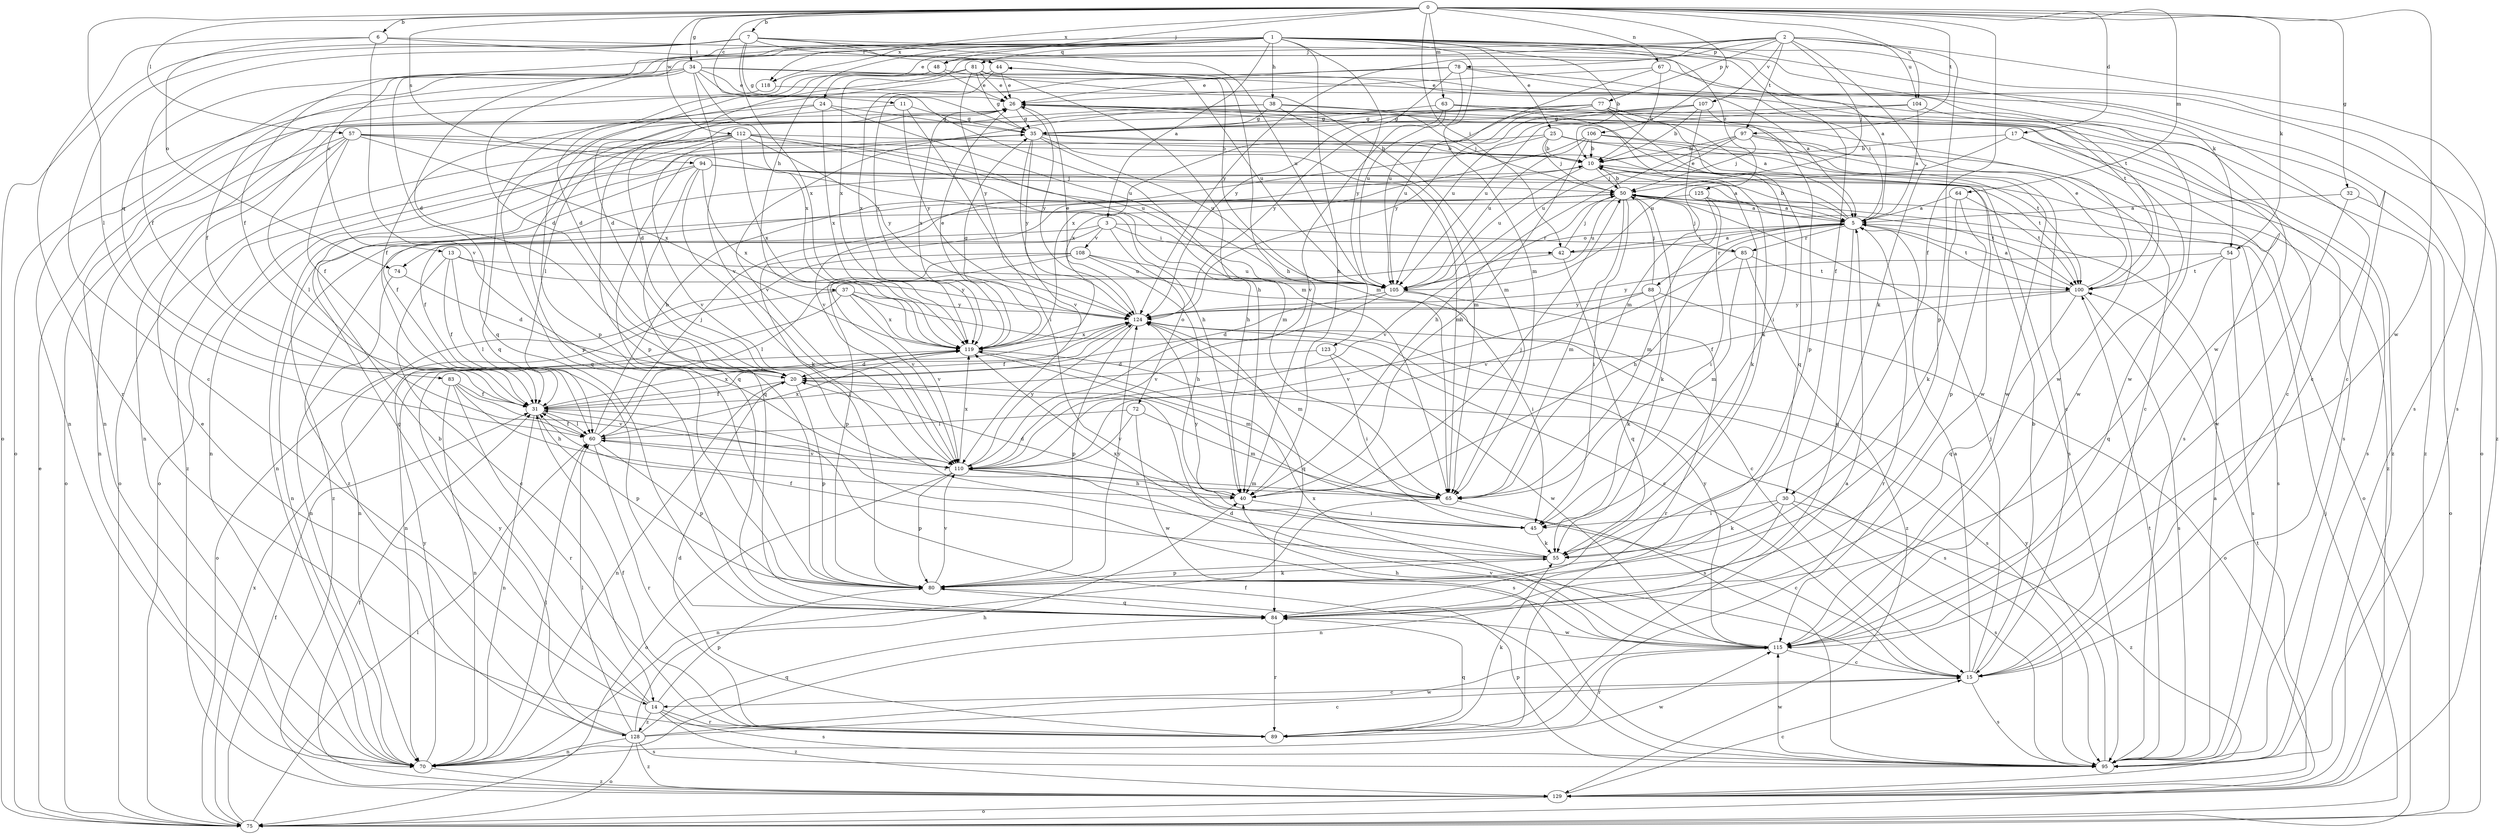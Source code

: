 strict digraph  {
0;
1;
2;
3;
5;
6;
7;
10;
11;
13;
14;
15;
17;
20;
24;
25;
26;
30;
31;
32;
34;
35;
37;
38;
40;
42;
44;
45;
48;
50;
54;
55;
57;
60;
63;
64;
65;
67;
70;
72;
74;
75;
77;
78;
80;
81;
83;
84;
85;
88;
89;
94;
95;
97;
100;
104;
105;
106;
107;
108;
110;
112;
115;
118;
119;
123;
124;
125;
128;
129;
0 -> 6  [label=b];
0 -> 7  [label=b];
0 -> 11  [label=c];
0 -> 17  [label=d];
0 -> 30  [label=f];
0 -> 32  [label=g];
0 -> 34  [label=g];
0 -> 42  [label=i];
0 -> 48  [label=j];
0 -> 54  [label=k];
0 -> 57  [label=l];
0 -> 60  [label=l];
0 -> 63  [label=m];
0 -> 64  [label=m];
0 -> 67  [label=n];
0 -> 94  [label=s];
0 -> 97  [label=t];
0 -> 104  [label=u];
0 -> 106  [label=v];
0 -> 112  [label=w];
0 -> 115  [label=w];
0 -> 118  [label=x];
1 -> 3  [label=a];
1 -> 5  [label=a];
1 -> 10  [label=b];
1 -> 13  [label=c];
1 -> 20  [label=d];
1 -> 24  [label=e];
1 -> 25  [label=e];
1 -> 30  [label=f];
1 -> 31  [label=f];
1 -> 37  [label=h];
1 -> 38  [label=h];
1 -> 40  [label=h];
1 -> 54  [label=k];
1 -> 65  [label=m];
1 -> 81  [label=q];
1 -> 83  [label=q];
1 -> 84  [label=q];
1 -> 95  [label=s];
1 -> 118  [label=x];
1 -> 123  [label=y];
1 -> 125  [label=z];
2 -> 48  [label=j];
2 -> 50  [label=j];
2 -> 55  [label=k];
2 -> 77  [label=p];
2 -> 78  [label=p];
2 -> 80  [label=p];
2 -> 95  [label=s];
2 -> 97  [label=t];
2 -> 104  [label=u];
2 -> 107  [label=v];
2 -> 119  [label=x];
2 -> 124  [label=y];
3 -> 42  [label=i];
3 -> 70  [label=n];
3 -> 72  [label=o];
3 -> 85  [label=r];
3 -> 108  [label=v];
3 -> 128  [label=z];
5 -> 10  [label=b];
5 -> 26  [label=e];
5 -> 40  [label=h];
5 -> 42  [label=i];
5 -> 44  [label=i];
5 -> 74  [label=o];
5 -> 84  [label=q];
5 -> 85  [label=r];
5 -> 88  [label=r];
5 -> 89  [label=r];
5 -> 100  [label=t];
6 -> 44  [label=i];
6 -> 74  [label=o];
6 -> 89  [label=r];
6 -> 100  [label=t];
6 -> 110  [label=v];
7 -> 14  [label=c];
7 -> 31  [label=f];
7 -> 35  [label=g];
7 -> 40  [label=h];
7 -> 44  [label=i];
7 -> 75  [label=o];
7 -> 105  [label=u];
7 -> 115  [label=w];
7 -> 119  [label=x];
10 -> 50  [label=j];
10 -> 55  [label=k];
10 -> 75  [label=o];
10 -> 105  [label=u];
11 -> 35  [label=g];
11 -> 45  [label=i];
11 -> 84  [label=q];
11 -> 124  [label=y];
13 -> 14  [label=c];
13 -> 31  [label=f];
13 -> 60  [label=l];
13 -> 105  [label=u];
13 -> 124  [label=y];
14 -> 10  [label=b];
14 -> 35  [label=g];
14 -> 80  [label=p];
14 -> 89  [label=r];
14 -> 95  [label=s];
14 -> 128  [label=z];
14 -> 129  [label=z];
15 -> 5  [label=a];
15 -> 10  [label=b];
15 -> 14  [label=c];
15 -> 50  [label=j];
15 -> 95  [label=s];
15 -> 110  [label=v];
17 -> 10  [label=b];
17 -> 95  [label=s];
17 -> 105  [label=u];
17 -> 115  [label=w];
20 -> 31  [label=f];
20 -> 70  [label=n];
20 -> 80  [label=p];
20 -> 95  [label=s];
24 -> 31  [label=f];
24 -> 35  [label=g];
24 -> 80  [label=p];
24 -> 105  [label=u];
24 -> 119  [label=x];
25 -> 10  [label=b];
25 -> 50  [label=j];
25 -> 84  [label=q];
25 -> 100  [label=t];
25 -> 110  [label=v];
25 -> 115  [label=w];
26 -> 35  [label=g];
26 -> 70  [label=n];
26 -> 95  [label=s];
26 -> 119  [label=x];
26 -> 124  [label=y];
26 -> 129  [label=z];
30 -> 45  [label=i];
30 -> 55  [label=k];
30 -> 70  [label=n];
30 -> 95  [label=s];
30 -> 129  [label=z];
31 -> 60  [label=l];
31 -> 70  [label=n];
31 -> 80  [label=p];
31 -> 95  [label=s];
31 -> 119  [label=x];
32 -> 5  [label=a];
32 -> 75  [label=o];
32 -> 115  [label=w];
34 -> 5  [label=a];
34 -> 20  [label=d];
34 -> 26  [label=e];
34 -> 31  [label=f];
34 -> 65  [label=m];
34 -> 70  [label=n];
34 -> 100  [label=t];
34 -> 110  [label=v];
34 -> 119  [label=x];
35 -> 10  [label=b];
35 -> 65  [label=m];
35 -> 75  [label=o];
35 -> 95  [label=s];
35 -> 105  [label=u];
35 -> 110  [label=v];
35 -> 124  [label=y];
37 -> 15  [label=c];
37 -> 70  [label=n];
37 -> 75  [label=o];
37 -> 110  [label=v];
37 -> 119  [label=x];
37 -> 124  [label=y];
38 -> 35  [label=g];
38 -> 50  [label=j];
38 -> 65  [label=m];
38 -> 80  [label=p];
38 -> 95  [label=s];
38 -> 110  [label=v];
40 -> 20  [label=d];
40 -> 45  [label=i];
40 -> 50  [label=j];
42 -> 5  [label=a];
42 -> 50  [label=j];
42 -> 60  [label=l];
42 -> 84  [label=q];
44 -> 26  [label=e];
44 -> 65  [label=m];
44 -> 84  [label=q];
44 -> 119  [label=x];
45 -> 55  [label=k];
45 -> 124  [label=y];
48 -> 15  [label=c];
48 -> 20  [label=d];
48 -> 26  [label=e];
48 -> 70  [label=n];
50 -> 5  [label=a];
50 -> 10  [label=b];
50 -> 31  [label=f];
50 -> 45  [label=i];
50 -> 55  [label=k];
50 -> 65  [label=m];
50 -> 95  [label=s];
50 -> 100  [label=t];
50 -> 105  [label=u];
50 -> 110  [label=v];
54 -> 84  [label=q];
54 -> 95  [label=s];
54 -> 100  [label=t];
54 -> 124  [label=y];
55 -> 31  [label=f];
55 -> 80  [label=p];
55 -> 119  [label=x];
57 -> 10  [label=b];
57 -> 31  [label=f];
57 -> 40  [label=h];
57 -> 60  [label=l];
57 -> 70  [label=n];
57 -> 75  [label=o];
57 -> 105  [label=u];
57 -> 119  [label=x];
60 -> 10  [label=b];
60 -> 31  [label=f];
60 -> 50  [label=j];
60 -> 80  [label=p];
60 -> 89  [label=r];
60 -> 110  [label=v];
60 -> 119  [label=x];
63 -> 15  [label=c];
63 -> 35  [label=g];
63 -> 55  [label=k];
63 -> 110  [label=v];
63 -> 115  [label=w];
63 -> 124  [label=y];
64 -> 5  [label=a];
64 -> 55  [label=k];
64 -> 80  [label=p];
64 -> 100  [label=t];
65 -> 15  [label=c];
65 -> 60  [label=l];
65 -> 70  [label=n];
67 -> 10  [label=b];
67 -> 26  [label=e];
67 -> 105  [label=u];
67 -> 129  [label=z];
70 -> 60  [label=l];
70 -> 115  [label=w];
70 -> 124  [label=y];
70 -> 129  [label=z];
72 -> 60  [label=l];
72 -> 65  [label=m];
72 -> 110  [label=v];
72 -> 115  [label=w];
74 -> 20  [label=d];
74 -> 70  [label=n];
75 -> 26  [label=e];
75 -> 31  [label=f];
75 -> 50  [label=j];
75 -> 60  [label=l];
75 -> 119  [label=x];
77 -> 5  [label=a];
77 -> 20  [label=d];
77 -> 35  [label=g];
77 -> 45  [label=i];
77 -> 60  [label=l];
77 -> 84  [label=q];
77 -> 105  [label=u];
77 -> 119  [label=x];
77 -> 129  [label=z];
78 -> 15  [label=c];
78 -> 26  [label=e];
78 -> 75  [label=o];
78 -> 105  [label=u];
78 -> 119  [label=x];
78 -> 124  [label=y];
80 -> 50  [label=j];
80 -> 55  [label=k];
80 -> 84  [label=q];
80 -> 110  [label=v];
80 -> 124  [label=y];
81 -> 20  [label=d];
81 -> 26  [label=e];
81 -> 35  [label=g];
81 -> 40  [label=h];
81 -> 80  [label=p];
81 -> 105  [label=u];
81 -> 124  [label=y];
83 -> 31  [label=f];
83 -> 40  [label=h];
83 -> 70  [label=n];
83 -> 89  [label=r];
83 -> 110  [label=v];
84 -> 89  [label=r];
84 -> 115  [label=w];
85 -> 50  [label=j];
85 -> 65  [label=m];
85 -> 100  [label=t];
85 -> 110  [label=v];
85 -> 129  [label=z];
88 -> 50  [label=j];
88 -> 55  [label=k];
88 -> 75  [label=o];
88 -> 110  [label=v];
88 -> 124  [label=y];
89 -> 5  [label=a];
89 -> 20  [label=d];
89 -> 31  [label=f];
89 -> 55  [label=k];
89 -> 84  [label=q];
94 -> 5  [label=a];
94 -> 31  [label=f];
94 -> 50  [label=j];
94 -> 55  [label=k];
94 -> 70  [label=n];
94 -> 84  [label=q];
94 -> 100  [label=t];
94 -> 119  [label=x];
95 -> 5  [label=a];
95 -> 31  [label=f];
95 -> 80  [label=p];
95 -> 100  [label=t];
95 -> 115  [label=w];
95 -> 124  [label=y];
97 -> 10  [label=b];
97 -> 15  [label=c];
97 -> 40  [label=h];
97 -> 50  [label=j];
97 -> 105  [label=u];
97 -> 129  [label=z];
100 -> 5  [label=a];
100 -> 26  [label=e];
100 -> 31  [label=f];
100 -> 84  [label=q];
100 -> 95  [label=s];
100 -> 124  [label=y];
104 -> 5  [label=a];
104 -> 35  [label=g];
104 -> 105  [label=u];
104 -> 115  [label=w];
105 -> 20  [label=d];
105 -> 45  [label=i];
105 -> 89  [label=r];
105 -> 110  [label=v];
106 -> 10  [label=b];
106 -> 15  [label=c];
106 -> 40  [label=h];
106 -> 105  [label=u];
106 -> 115  [label=w];
106 -> 119  [label=x];
107 -> 10  [label=b];
107 -> 35  [label=g];
107 -> 65  [label=m];
107 -> 80  [label=p];
107 -> 105  [label=u];
107 -> 124  [label=y];
108 -> 15  [label=c];
108 -> 40  [label=h];
108 -> 70  [label=n];
108 -> 80  [label=p];
108 -> 105  [label=u];
108 -> 110  [label=v];
110 -> 40  [label=h];
110 -> 65  [label=m];
110 -> 75  [label=o];
110 -> 80  [label=p];
110 -> 119  [label=x];
110 -> 124  [label=y];
112 -> 10  [label=b];
112 -> 40  [label=h];
112 -> 65  [label=m];
112 -> 70  [label=n];
112 -> 75  [label=o];
112 -> 110  [label=v];
112 -> 119  [label=x];
112 -> 124  [label=y];
112 -> 129  [label=z];
115 -> 15  [label=c];
115 -> 20  [label=d];
115 -> 40  [label=h];
115 -> 89  [label=r];
115 -> 119  [label=x];
115 -> 124  [label=y];
118 -> 65  [label=m];
118 -> 75  [label=o];
119 -> 20  [label=d];
119 -> 26  [label=e];
119 -> 35  [label=g];
119 -> 65  [label=m];
119 -> 95  [label=s];
123 -> 20  [label=d];
123 -> 45  [label=i];
123 -> 115  [label=w];
124 -> 26  [label=e];
124 -> 31  [label=f];
124 -> 65  [label=m];
124 -> 80  [label=p];
124 -> 84  [label=q];
124 -> 95  [label=s];
124 -> 119  [label=x];
125 -> 5  [label=a];
125 -> 45  [label=i];
125 -> 65  [label=m];
125 -> 129  [label=z];
128 -> 15  [label=c];
128 -> 26  [label=e];
128 -> 40  [label=h];
128 -> 60  [label=l];
128 -> 70  [label=n];
128 -> 75  [label=o];
128 -> 84  [label=q];
128 -> 95  [label=s];
128 -> 115  [label=w];
128 -> 124  [label=y];
128 -> 129  [label=z];
129 -> 15  [label=c];
129 -> 31  [label=f];
129 -> 75  [label=o];
129 -> 100  [label=t];
}
